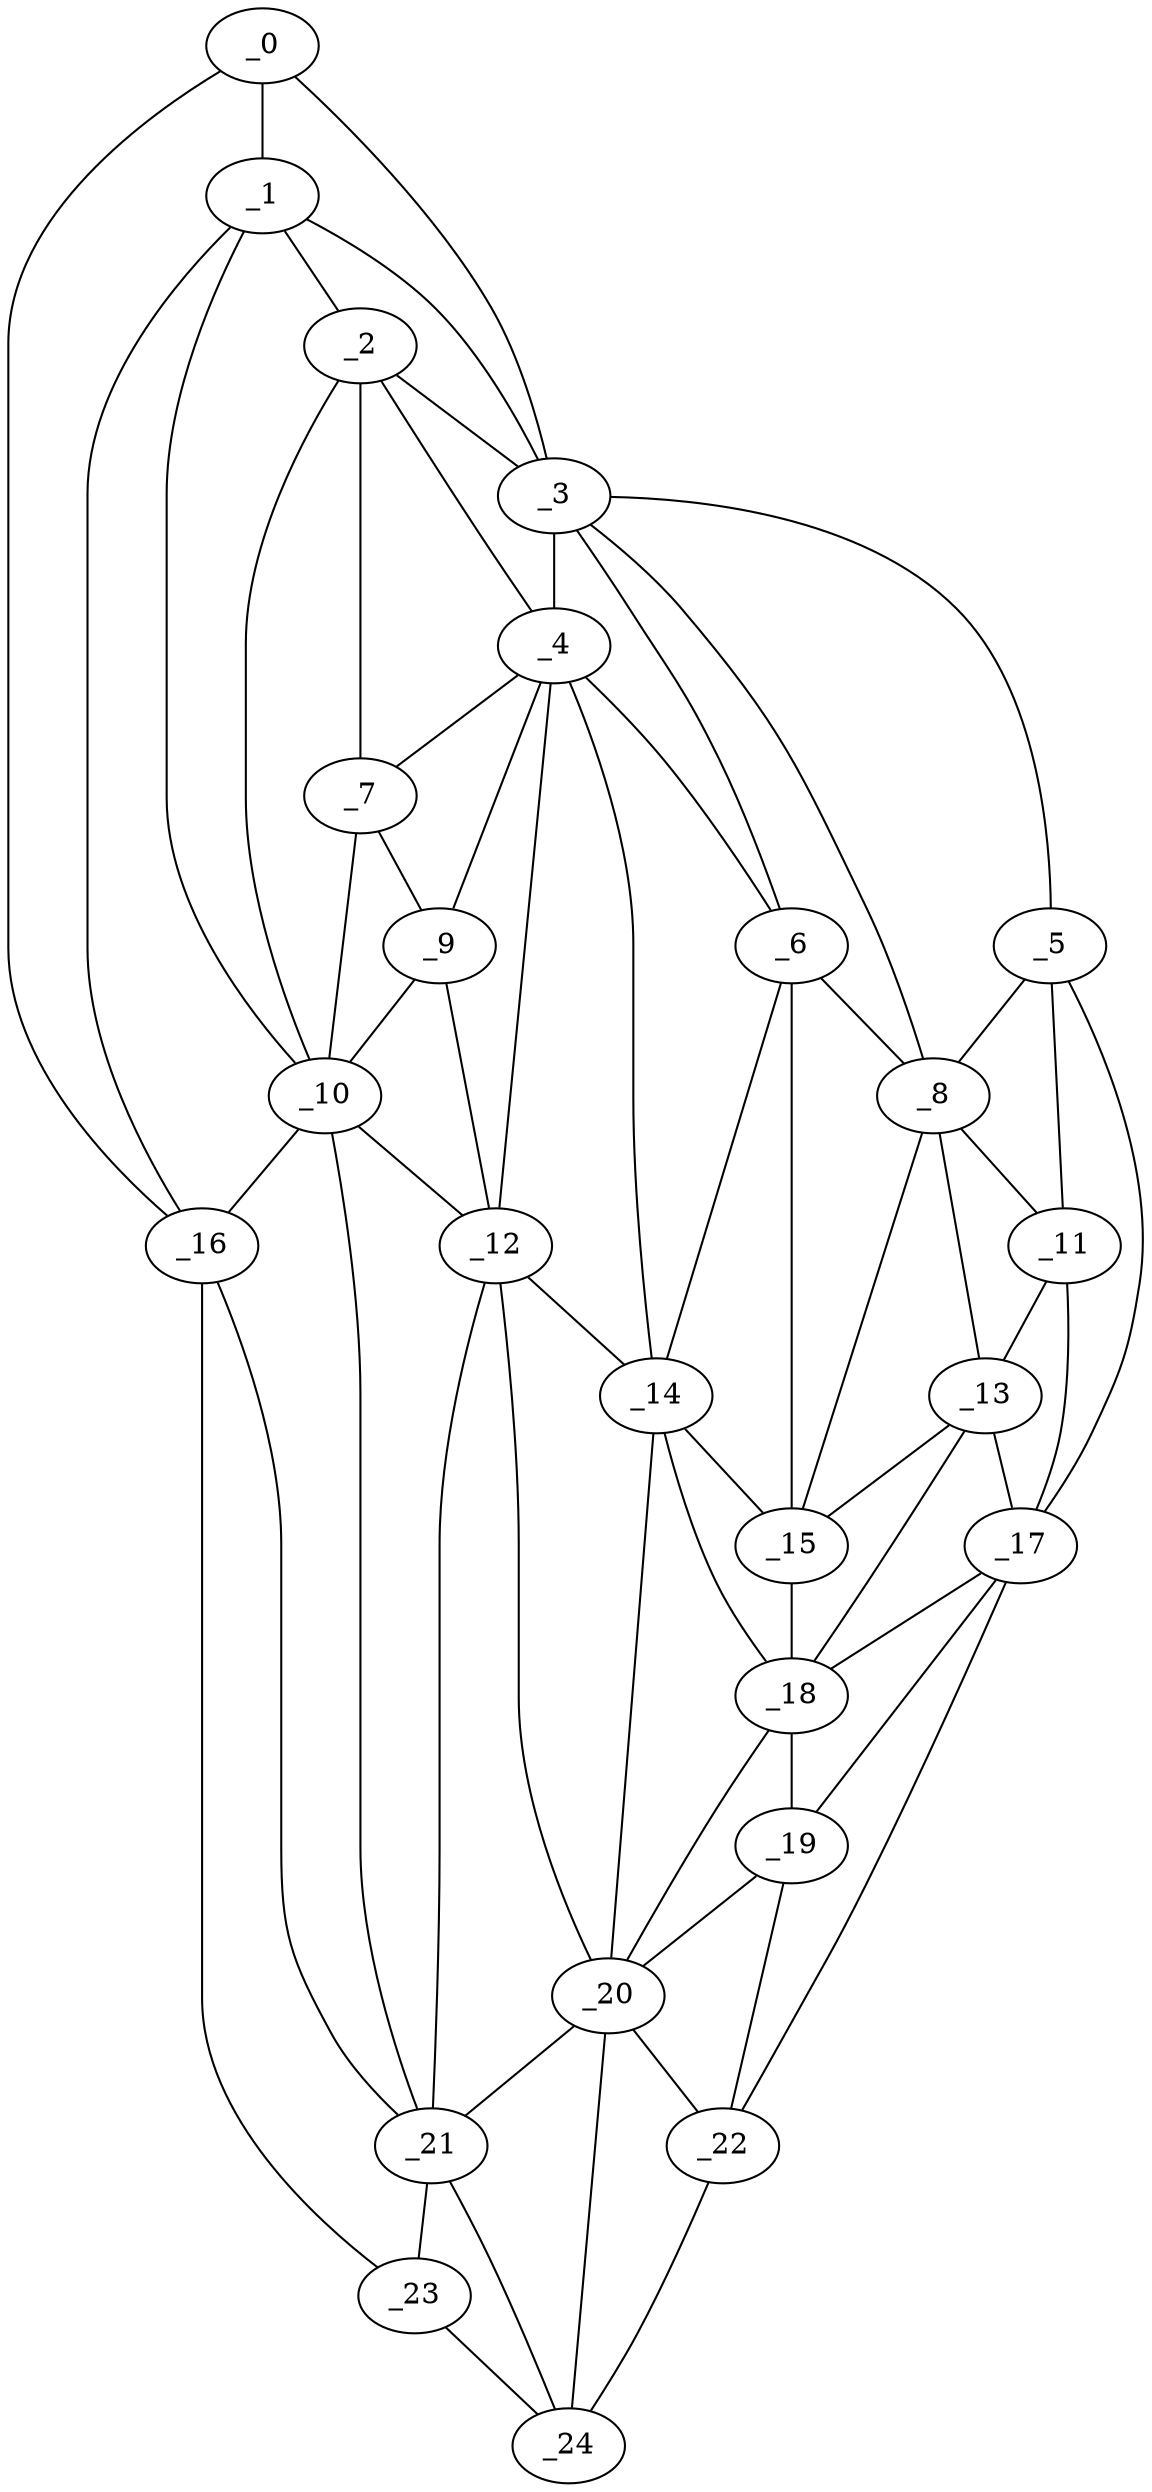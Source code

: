 graph "obj59__60.gxl" {
	_0	 [x=17,
		y=12];
	_1	 [x=23,
		y=36];
	_0 -- _1	 [valence=2];
	_3	 [x=28,
		y=91];
	_0 -- _3	 [valence=1];
	_16	 [x=59,
		y=3];
	_0 -- _16	 [valence=1];
	_2	 [x=25,
		y=44];
	_1 -- _2	 [valence=2];
	_1 -- _3	 [valence=1];
	_10	 [x=43,
		y=49];
	_1 -- _10	 [valence=2];
	_1 -- _16	 [valence=2];
	_2 -- _3	 [valence=2];
	_4	 [x=31,
		y=78];
	_2 -- _4	 [valence=2];
	_7	 [x=36,
		y=51];
	_2 -- _7	 [valence=2];
	_2 -- _10	 [valence=1];
	_3 -- _4	 [valence=2];
	_5	 [x=31,
		y=104];
	_3 -- _5	 [valence=1];
	_6	 [x=33,
		y=84];
	_3 -- _6	 [valence=2];
	_8	 [x=40,
		y=91];
	_3 -- _8	 [valence=2];
	_4 -- _6	 [valence=2];
	_4 -- _7	 [valence=2];
	_9	 [x=41,
		y=61];
	_4 -- _9	 [valence=2];
	_12	 [x=54,
		y=67];
	_4 -- _12	 [valence=2];
	_14	 [x=56,
		y=73];
	_4 -- _14	 [valence=1];
	_5 -- _8	 [valence=2];
	_11	 [x=47,
		y=104];
	_5 -- _11	 [valence=2];
	_17	 [x=59,
		y=118];
	_5 -- _17	 [valence=1];
	_6 -- _8	 [valence=1];
	_6 -- _14	 [valence=2];
	_15	 [x=56,
		y=83];
	_6 -- _15	 [valence=2];
	_7 -- _9	 [valence=2];
	_7 -- _10	 [valence=2];
	_8 -- _11	 [valence=1];
	_13	 [x=55,
		y=88];
	_8 -- _13	 [valence=2];
	_8 -- _15	 [valence=2];
	_9 -- _10	 [valence=2];
	_9 -- _12	 [valence=2];
	_10 -- _12	 [valence=2];
	_10 -- _16	 [valence=2];
	_21	 [x=100,
		y=49];
	_10 -- _21	 [valence=2];
	_11 -- _13	 [valence=2];
	_11 -- _17	 [valence=1];
	_12 -- _14	 [valence=1];
	_20	 [x=98,
		y=61];
	_12 -- _20	 [valence=2];
	_12 -- _21	 [valence=1];
	_13 -- _15	 [valence=1];
	_13 -- _17	 [valence=2];
	_18	 [x=87,
		y=98];
	_13 -- _18	 [valence=2];
	_14 -- _15	 [valence=2];
	_14 -- _18	 [valence=2];
	_14 -- _20	 [valence=2];
	_15 -- _18	 [valence=2];
	_16 -- _21	 [valence=2];
	_23	 [x=104,
		y=15];
	_16 -- _23	 [valence=1];
	_17 -- _18	 [valence=1];
	_19	 [x=90,
		y=104];
	_17 -- _19	 [valence=2];
	_22	 [x=101,
		y=116];
	_17 -- _22	 [valence=1];
	_18 -- _19	 [valence=2];
	_18 -- _20	 [valence=1];
	_19 -- _20	 [valence=1];
	_19 -- _22	 [valence=1];
	_20 -- _21	 [valence=1];
	_20 -- _22	 [valence=2];
	_24	 [x=104,
		y=44];
	_20 -- _24	 [valence=2];
	_21 -- _23	 [valence=2];
	_21 -- _24	 [valence=2];
	_22 -- _24	 [valence=1];
	_23 -- _24	 [valence=1];
}
